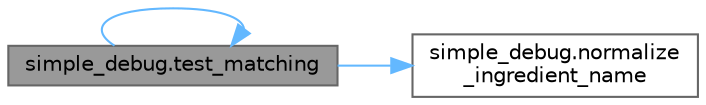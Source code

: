 digraph "simple_debug.test_matching"
{
 // LATEX_PDF_SIZE
  bgcolor="transparent";
  edge [fontname=Helvetica,fontsize=10,labelfontname=Helvetica,labelfontsize=10];
  node [fontname=Helvetica,fontsize=10,shape=box,height=0.2,width=0.4];
  rankdir="LR";
  Node1 [id="Node000001",label="simple_debug.test_matching",height=0.2,width=0.4,color="gray40", fillcolor="grey60", style="filled", fontcolor="black",tooltip=" "];
  Node1 -> Node2 [id="edge1_Node000001_Node000002",color="steelblue1",style="solid",tooltip=" "];
  Node2 [id="Node000002",label="simple_debug.normalize\l_ingredient_name",height=0.2,width=0.4,color="grey40", fillcolor="white", style="filled",URL="$namespacesimple__debug.html#a7aeb1034cb4cb0ec8450fd16f6a499ee",tooltip=" "];
  Node1 -> Node1 [id="edge2_Node000001_Node000001",color="steelblue1",style="solid",tooltip=" "];
}
